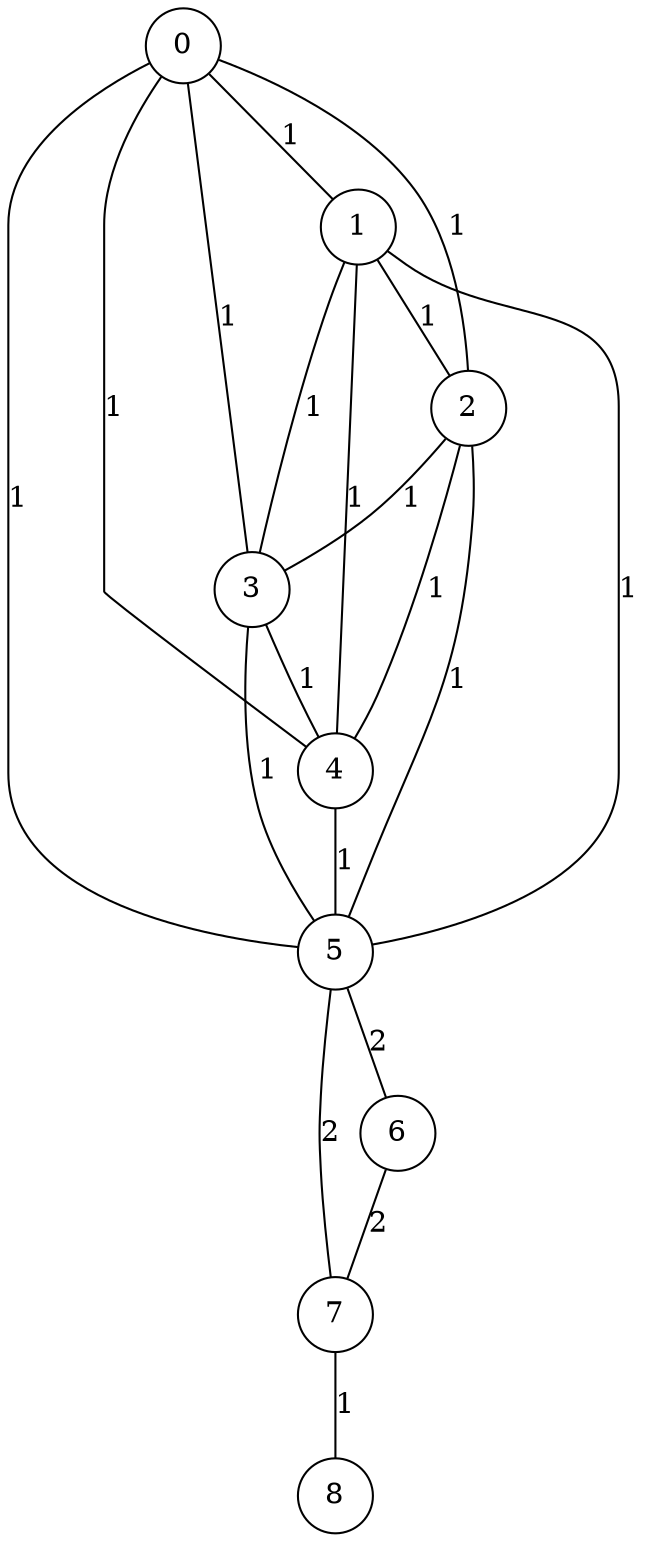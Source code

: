 graph qubit_interaction_graph {
    node [shape=circle];
    0 -- 5 [label=1];
    0 -- 4 [label=1];
    0 -- 3 [label=1];
    0 -- 2 [label=1];
    0 -- 1 [label=1];
    1 -- 5 [label=1];
    1 -- 4 [label=1];
    1 -- 3 [label=1];
    1 -- 2 [label=1];
    2 -- 5 [label=1];
    2 -- 4 [label=1];
    2 -- 3 [label=1];
    3 -- 5 [label=1];
    3 -- 4 [label=1];
    4 -- 5 [label=1];
    5 -- 6 [label=2];
    5 -- 7 [label=2];
    6 -- 7 [label=2];
    7 -- 8 [label=1];
}